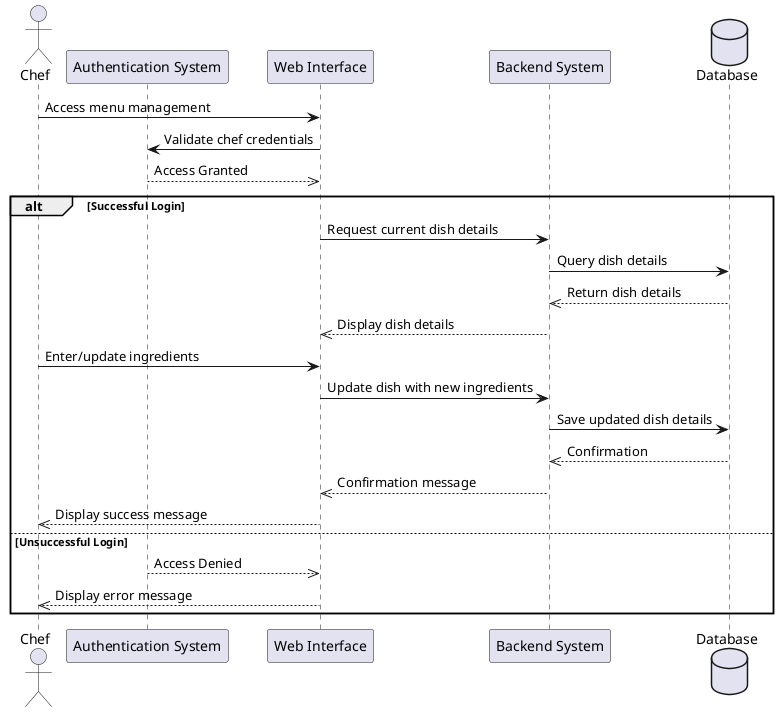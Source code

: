 @startuml
actor Chef as chef
participant "Authentication System" as Auth
participant "Web Interface" as WebUI
participant "Backend System" as Backend
database "Database" as DB

chef -> WebUI: Access menu management
WebUI -> Auth: Validate chef credentials
Auth -->> WebUI: Access Granted

alt Successful Login
    WebUI -> Backend: Request current dish details
    Backend -> DB: Query dish details
    DB -->> Backend: Return dish details
    Backend -->> WebUI: Display dish details

    chef -> WebUI: Enter/update ingredients
    WebUI -> Backend: Update dish with new ingredients
    Backend -> DB: Save updated dish details
    DB -->> Backend: Confirmation
    Backend -->> WebUI: Confirmation message
    WebUI -->> chef: Display success message
else Unsuccessful Login
    Auth -->> WebUI: Access Denied
    WebUI -->> chef: Display error message
end

@enduml